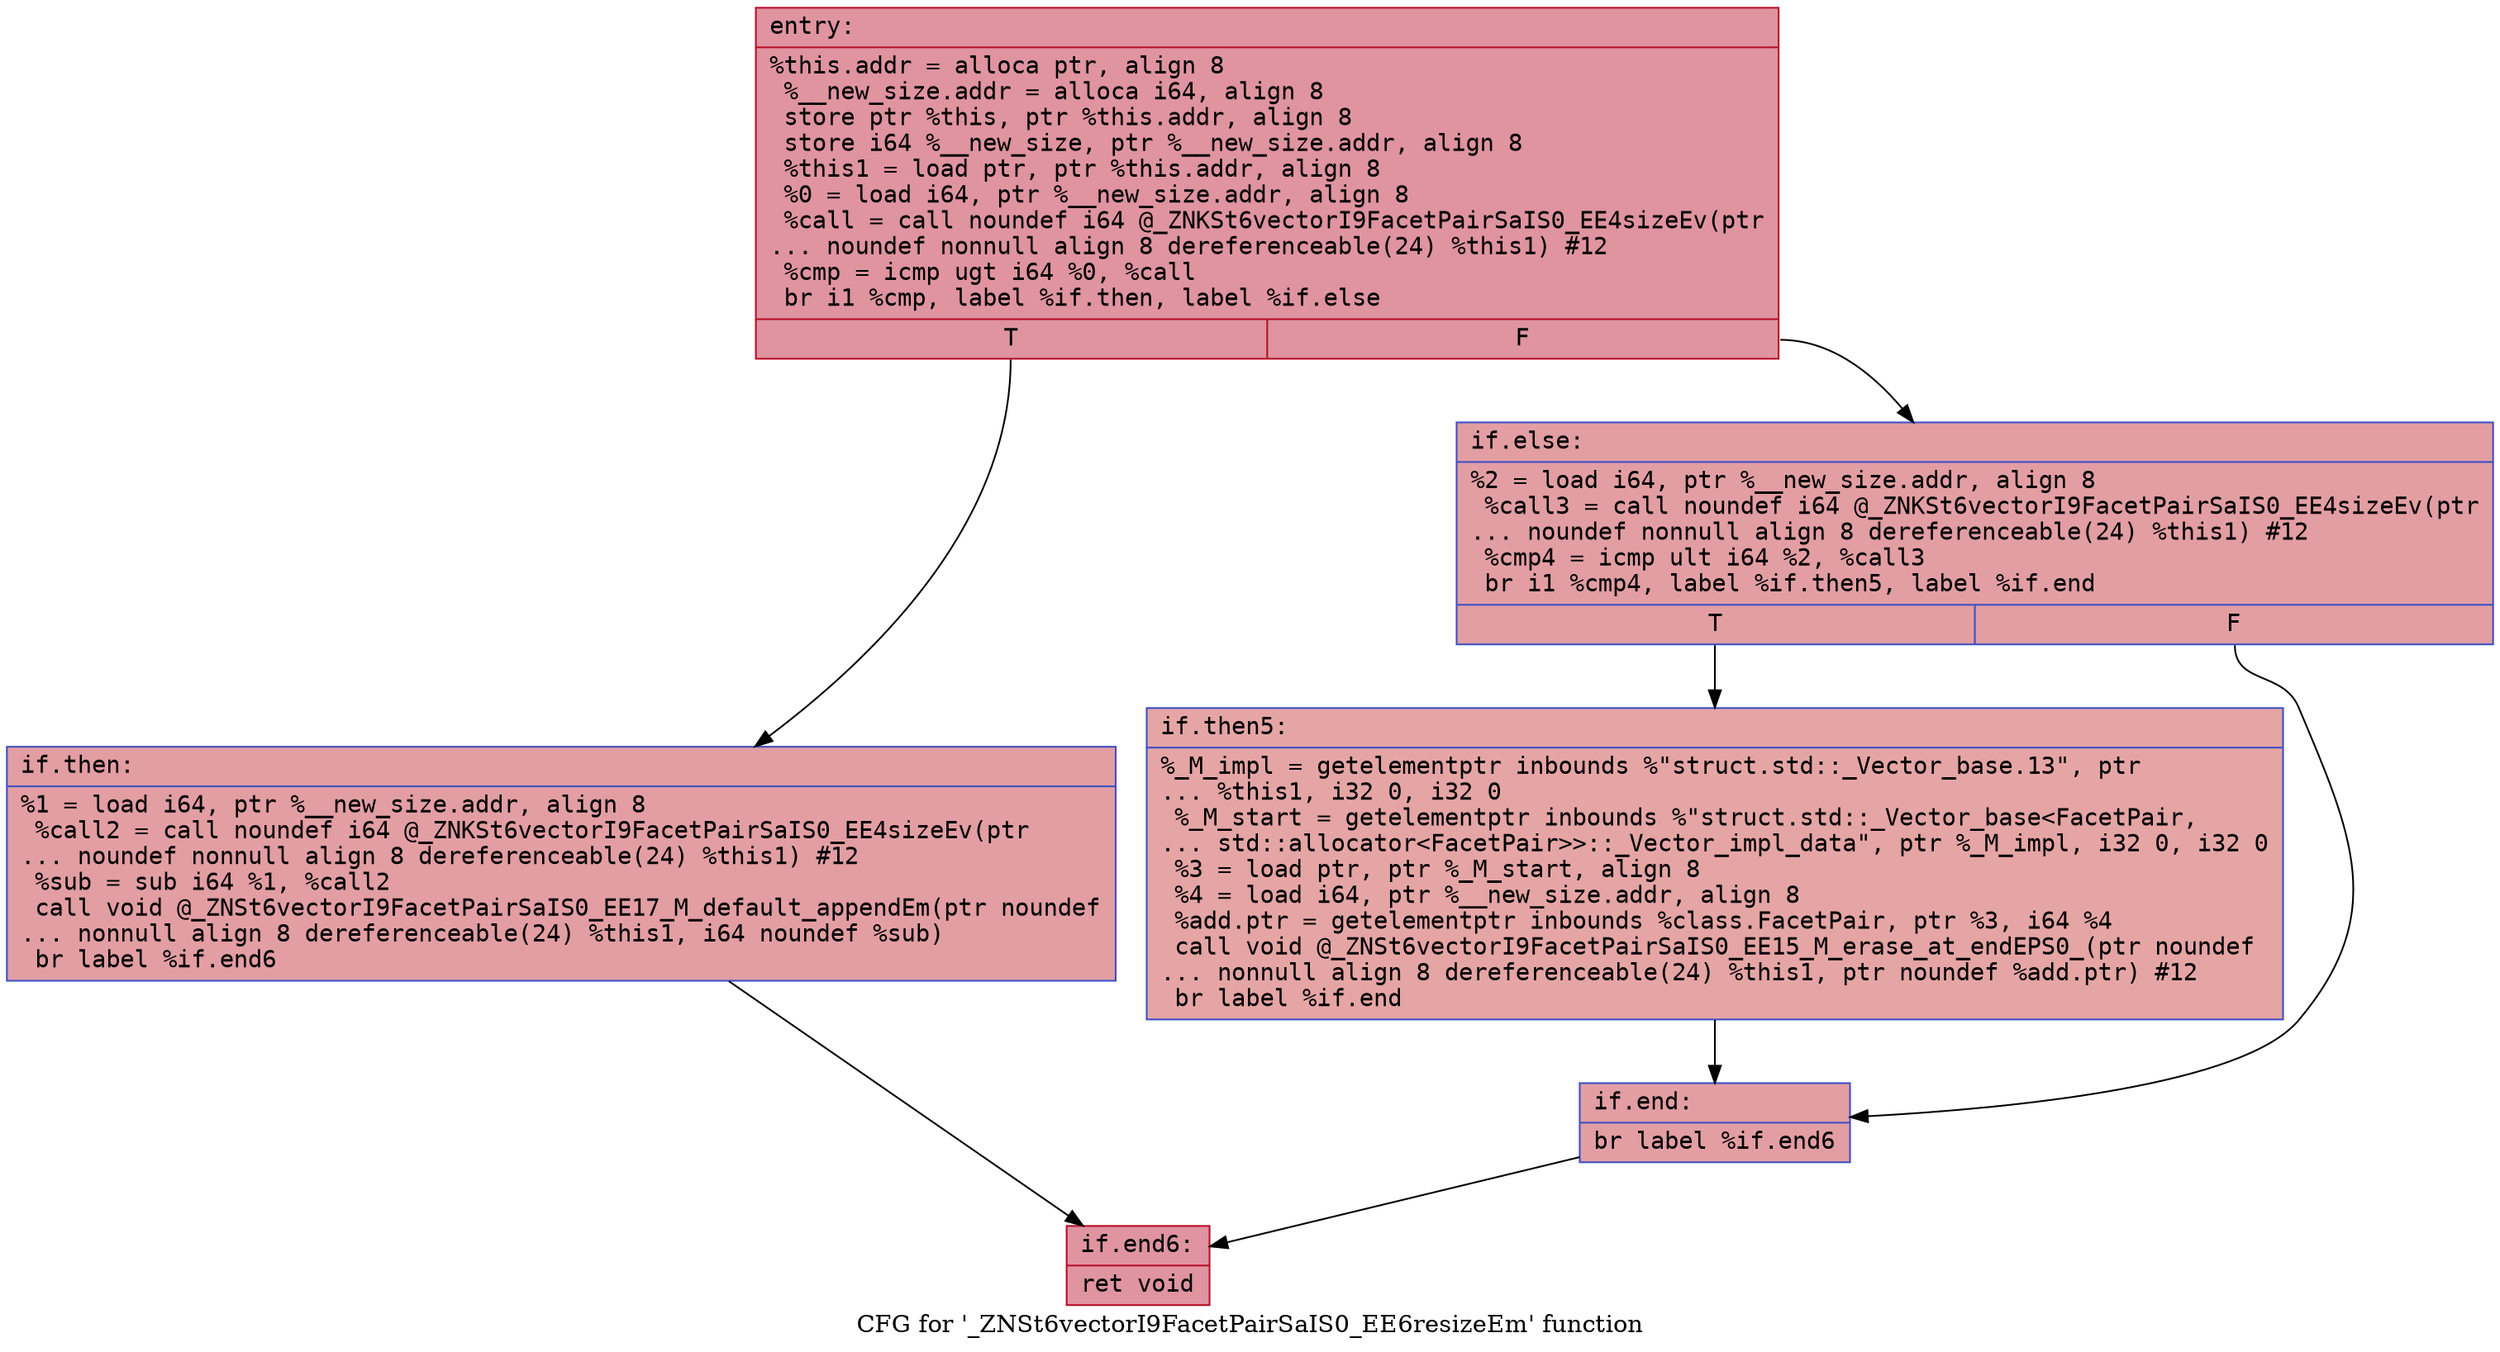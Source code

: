 digraph "CFG for '_ZNSt6vectorI9FacetPairSaIS0_EE6resizeEm' function" {
	label="CFG for '_ZNSt6vectorI9FacetPairSaIS0_EE6resizeEm' function";

	Node0x5606e006ff50 [shape=record,color="#b70d28ff", style=filled, fillcolor="#b70d2870" fontname="Courier",label="{entry:\l|  %this.addr = alloca ptr, align 8\l  %__new_size.addr = alloca i64, align 8\l  store ptr %this, ptr %this.addr, align 8\l  store i64 %__new_size, ptr %__new_size.addr, align 8\l  %this1 = load ptr, ptr %this.addr, align 8\l  %0 = load i64, ptr %__new_size.addr, align 8\l  %call = call noundef i64 @_ZNKSt6vectorI9FacetPairSaIS0_EE4sizeEv(ptr\l... noundef nonnull align 8 dereferenceable(24) %this1) #12\l  %cmp = icmp ugt i64 %0, %call\l  br i1 %cmp, label %if.then, label %if.else\l|{<s0>T|<s1>F}}"];
	Node0x5606e006ff50:s0 -> Node0x5606e00704d0[tooltip="entry -> if.then\nProbability 50.00%" ];
	Node0x5606e006ff50:s1 -> Node0x5606e0070540[tooltip="entry -> if.else\nProbability 50.00%" ];
	Node0x5606e00704d0 [shape=record,color="#3d50c3ff", style=filled, fillcolor="#be242e70" fontname="Courier",label="{if.then:\l|  %1 = load i64, ptr %__new_size.addr, align 8\l  %call2 = call noundef i64 @_ZNKSt6vectorI9FacetPairSaIS0_EE4sizeEv(ptr\l... noundef nonnull align 8 dereferenceable(24) %this1) #12\l  %sub = sub i64 %1, %call2\l  call void @_ZNSt6vectorI9FacetPairSaIS0_EE17_M_default_appendEm(ptr noundef\l... nonnull align 8 dereferenceable(24) %this1, i64 noundef %sub)\l  br label %if.end6\l}"];
	Node0x5606e00704d0 -> Node0x5606e0070a90[tooltip="if.then -> if.end6\nProbability 100.00%" ];
	Node0x5606e0070540 [shape=record,color="#3d50c3ff", style=filled, fillcolor="#be242e70" fontname="Courier",label="{if.else:\l|  %2 = load i64, ptr %__new_size.addr, align 8\l  %call3 = call noundef i64 @_ZNKSt6vectorI9FacetPairSaIS0_EE4sizeEv(ptr\l... noundef nonnull align 8 dereferenceable(24) %this1) #12\l  %cmp4 = icmp ult i64 %2, %call3\l  br i1 %cmp4, label %if.then5, label %if.end\l|{<s0>T|<s1>F}}"];
	Node0x5606e0070540:s0 -> Node0x5606e004df80[tooltip="if.else -> if.then5\nProbability 50.00%" ];
	Node0x5606e0070540:s1 -> Node0x5606e004dfd0[tooltip="if.else -> if.end\nProbability 50.00%" ];
	Node0x5606e004df80 [shape=record,color="#3d50c3ff", style=filled, fillcolor="#c5333470" fontname="Courier",label="{if.then5:\l|  %_M_impl = getelementptr inbounds %\"struct.std::_Vector_base.13\", ptr\l... %this1, i32 0, i32 0\l  %_M_start = getelementptr inbounds %\"struct.std::_Vector_base\<FacetPair,\l... std::allocator\<FacetPair\>\>::_Vector_impl_data\", ptr %_M_impl, i32 0, i32 0\l  %3 = load ptr, ptr %_M_start, align 8\l  %4 = load i64, ptr %__new_size.addr, align 8\l  %add.ptr = getelementptr inbounds %class.FacetPair, ptr %3, i64 %4\l  call void @_ZNSt6vectorI9FacetPairSaIS0_EE15_M_erase_at_endEPS0_(ptr noundef\l... nonnull align 8 dereferenceable(24) %this1, ptr noundef %add.ptr) #12\l  br label %if.end\l}"];
	Node0x5606e004df80 -> Node0x5606e004dfd0[tooltip="if.then5 -> if.end\nProbability 100.00%" ];
	Node0x5606e004dfd0 [shape=record,color="#3d50c3ff", style=filled, fillcolor="#be242e70" fontname="Courier",label="{if.end:\l|  br label %if.end6\l}"];
	Node0x5606e004dfd0 -> Node0x5606e0070a90[tooltip="if.end -> if.end6\nProbability 100.00%" ];
	Node0x5606e0070a90 [shape=record,color="#b70d28ff", style=filled, fillcolor="#b70d2870" fontname="Courier",label="{if.end6:\l|  ret void\l}"];
}
